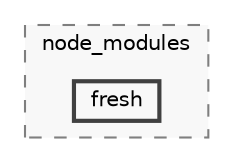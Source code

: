 digraph "backend/node_modules/fresh"
{
 // LATEX_PDF_SIZE
  bgcolor="transparent";
  edge [fontname=Helvetica,fontsize=10,labelfontname=Helvetica,labelfontsize=10];
  node [fontname=Helvetica,fontsize=10,shape=box,height=0.2,width=0.4];
  compound=true
  subgraph clusterdir_86dbea9de526ba50b112ba867d8b4b1f {
    graph [ bgcolor="#f8f8f8", pencolor="grey50", label="node_modules", fontname=Helvetica,fontsize=10 style="filled,dashed", URL="dir_86dbea9de526ba50b112ba867d8b4b1f.html",tooltip=""]
  dir_cbf62f444aa609a9c239bc9e69acf92d [label="fresh", fillcolor="#f8f8f8", color="grey25", style="filled,bold", URL="dir_cbf62f444aa609a9c239bc9e69acf92d.html",tooltip=""];
  }
}
